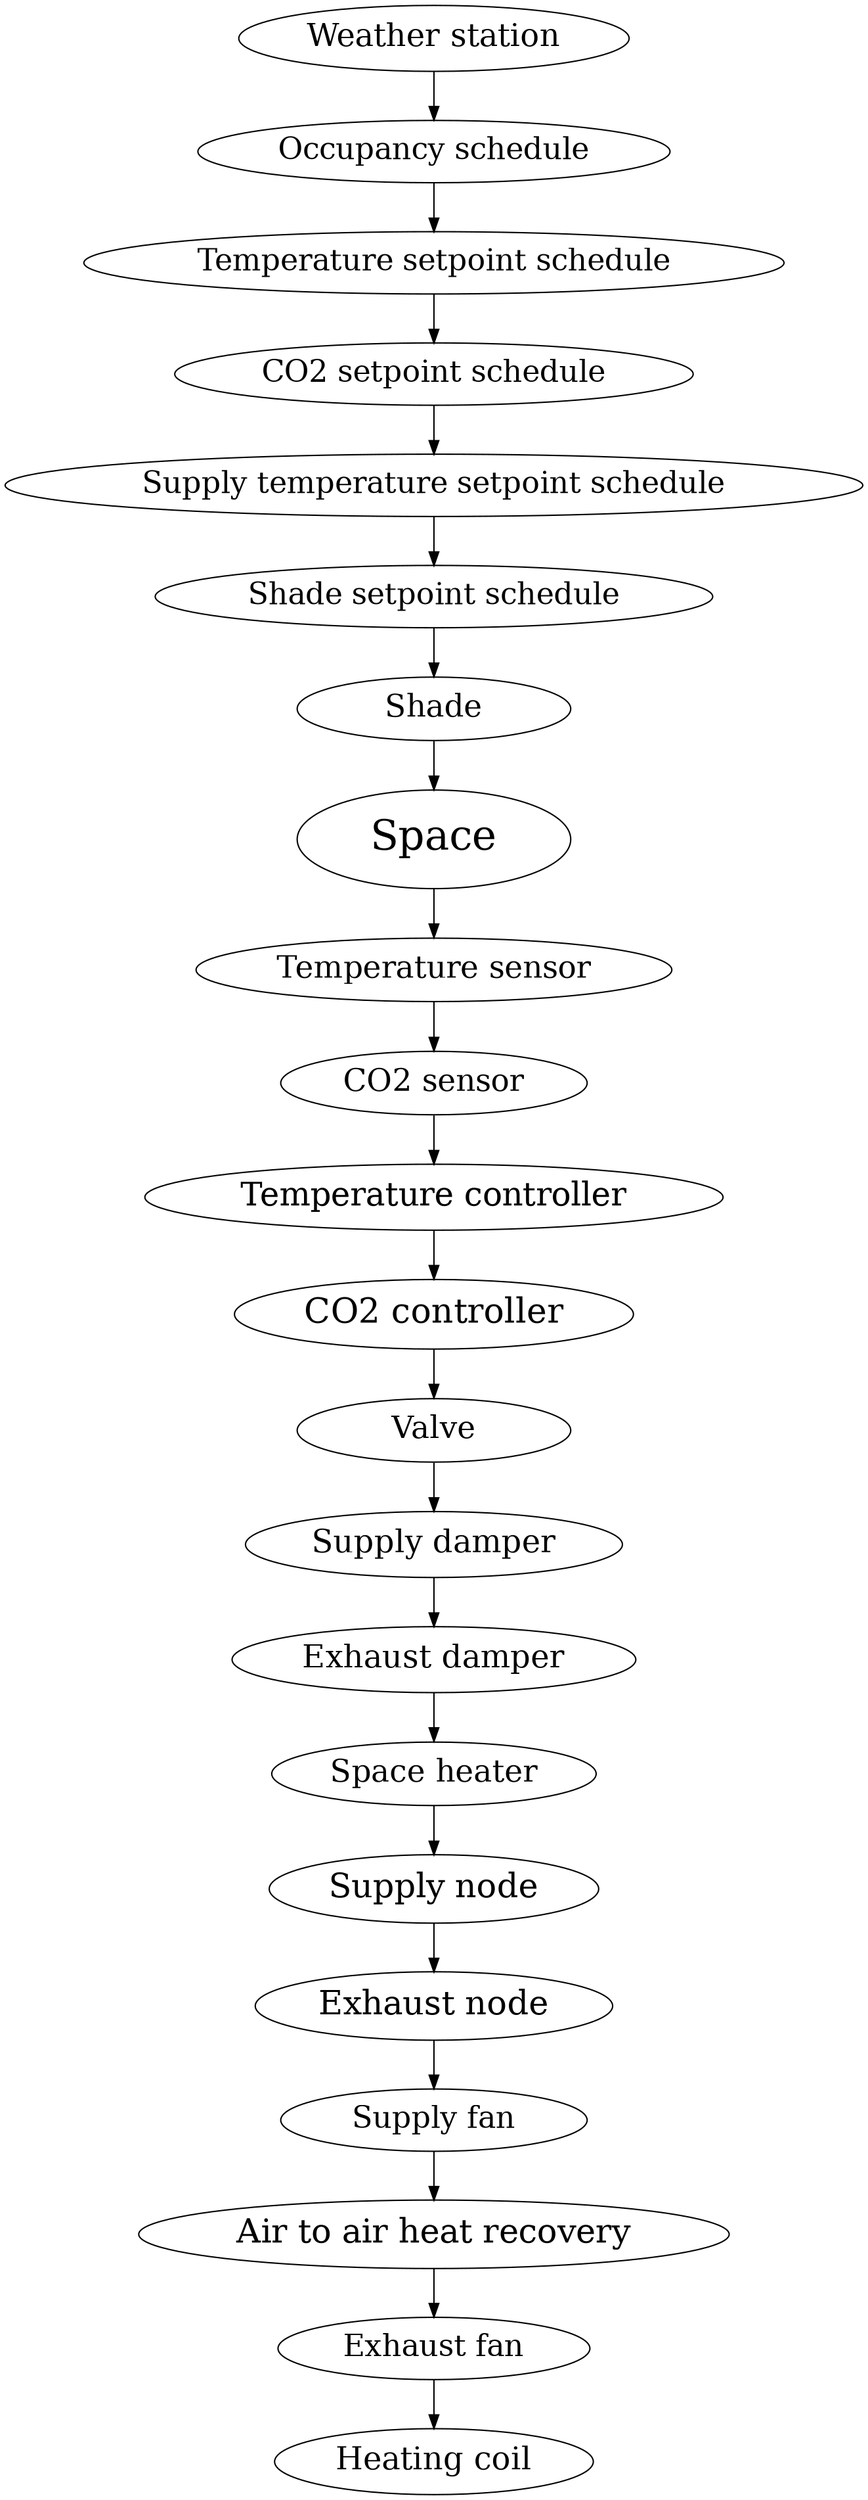 digraph G {
"Weather station" -> "Occupancy schedule"  [label=""];
"Occupancy schedule" -> "Temperature setpoint schedule"  [label=""];
"Temperature setpoint schedule" -> "CO2 setpoint schedule"  [label=""];
"CO2 setpoint schedule" -> "Supply temperature setpoint schedule"  [label=""];
"Supply temperature setpoint schedule" -> "Shade setpoint schedule"  [label=""];
subgraph  {
"Weather station" [color=black, fillcolor="#666666", fontsize=23.23076923076923, height=0.49230769230769234, label="Weather station", width=3.4292803970223327];
"Occupancy schedule" [color=black, fillcolor="#666666", fontsize=22.0, height=0.4000000000000001, label="Occupancy schedule", width=3.6228287841191067];
"Temperature setpoint schedule" [color=black, fillcolor="#666666", fontsize=22.0, height=0.4000000000000001, label="Temperature setpoint schedule", width=4.332506203473946];
"CO2 setpoint schedule" [color=black, fillcolor="#666666", fontsize=22.0, height=0.4000000000000001, label="CO2 setpoint schedule", width=3.8163771712158807];
"Supply temperature setpoint schedule" [color=black, fillcolor="#666666", fontsize=22.0, height=0.4000000000000001, label="Supply temperature setpoint schedule", width=4.784119106699752];
"Shade setpoint schedule" [color=black, fillcolor="#666666", fontsize=22.0, height=0.4000000000000001, label="Shade setpoint schedule", width=3.945409429280397];
}

"Shade setpoint schedule" -> "Shade"  [label=""];
subgraph  {
"Shade" [color=black, fillcolor="#8497B0", fontsize=22.615384615384613, height=0.44615384615384623, label=Shade, width=2.784119106699752];
}

"Shade" -> "Space"  [label=""];
subgraph  {
"Space" [color=black, fillcolor="#3B3838", fontsize=30.0, height=1.0, label=Space, width=2.784119106699752];
}

"Space" -> "Temperature sensor"  [label=""];
"Temperature sensor" -> "CO2 sensor"  [label=""];
subgraph  {
"Temperature sensor" [color=black, fillcolor="#BF9000", fontsize=22.615384615384613, height=0.44615384615384623, label="Temperature sensor", width=3.6228287841191067];
"CO2 sensor" [color=black, fillcolor="#BF9000", fontsize=22.615384615384613, height=0.44615384615384623, label="CO2 sensor", width=3.106699751861042];
}

"CO2 sensor" -> "Temperature controller"  [label=""];
"Temperature controller" -> "CO2 controller"  [label=""];
subgraph  {
"Temperature controller" [color=black, fillcolor="#C55A11", fontsize=23.846153846153847, height=0.5384615384615385, label="Temperature controller", width=3.880893300248139];
"CO2 controller" [color=black, fillcolor="#C55A11", fontsize=25.076923076923077, height=0.6307692307692307, label="CO2 controller", width=3.3647642679900747];
}

"CO2 controller" -> "Valve"  [label=""];
"Valve" -> "Supply damper"  [label=""];
"Supply damper" -> "Exhaust damper"  [label=""];
subgraph  {
"Valve" [color=black, fillcolor="#873939", fontsize=22.615384615384613, height=0.44615384615384623, label=Valve, width=2.784119106699752];
"Supply damper" [color=black, fillcolor="#44546A", fontsize=23.23076923076923, height=0.49230769230769234, label="Supply damper", width=3.3002481389578167];
"Exhaust damper" [color=black, fillcolor="#44546A", fontsize=23.23076923076923, height=0.49230769230769234, label="Exhaust damper", width=3.3647642679900747];
}

"Exhaust damper" -> "Space heater"  [label=""];
"Space heater" -> "Supply node"  [label=""];
"Supply node" -> "Exhaust node"  [label=""];
subgraph  {
"Space heater" [color=black, fillcolor="#873939", fontsize=22.615384615384613, height=0.44615384615384623, label="Space heater", width=3.2357320099255586];
"Supply node" [color=black, fillcolor="#666666", fontsize=24.46153846153846, height=0.5846153846153846, label="Supply node", width=3.1712158808933006];
"Exhaust node" [color=black, fillcolor="#666666", fontsize=24.46153846153846, height=0.5846153846153846, label="Exhaust node", width=3.2357320099255586];
}

"Exhaust node" -> "Supply fan"  [label=""];
"Supply fan" -> "Air to air heat recovery"  [label=""];
"Air to air heat recovery" -> "Exhaust fan"  [label=""];
subgraph  {
"Supply fan" [color=black, fillcolor="#44546A", fontsize=22.0, height=0.4000000000000001, label="Supply fan", width=3.106699751861042];
"Air to air heat recovery" [color=black, fillcolor="#44546A", fontsize=24.46153846153846, height=0.5846153846153846, label="Air to air heat recovery", width=4.009925558312656];
"Exhaust fan" [color=black, fillcolor="#44546A", fontsize=22.0, height=0.4000000000000001, label="Exhaust fan", width=3.1712158808933006];
}

"Exhaust fan" -> "Heating coil"  [label=""];
subgraph  {
"Heating coil" [color=black, fillcolor="#873939", fontsize=23.23076923076923, height=0.49230769230769234, label="Heating coil", width=3.2357320099255586];
}

}
